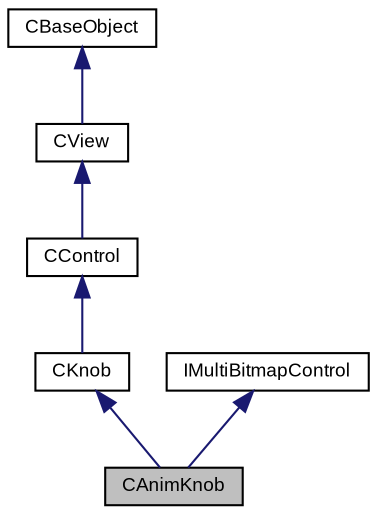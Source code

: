 digraph G
{
  bgcolor="transparent";
  edge [fontname="Arial",fontsize="9",labelfontname="Arial",labelfontsize="9"];
  node [fontname="Arial",fontsize="9",shape=record];
  Node1 [label="CAnimKnob",height=0.2,width=0.4,color="black", fillcolor="grey75", style="filled" fontcolor="black"];
  Node2 -> Node1 [dir=back,color="midnightblue",fontsize="9",style="solid",fontname="Arial"];
  Node2 [label="CKnob",height=0.2,width=0.4,color="black",URL="$class_c_knob.html",tooltip="a knob control"];
  Node3 -> Node2 [dir=back,color="midnightblue",fontsize="9",style="solid",fontname="Arial"];
  Node3 [label="CControl",height=0.2,width=0.4,color="black",URL="$class_c_control.html",tooltip="base class of all VSTGUI controls"];
  Node4 -> Node3 [dir=back,color="midnightblue",fontsize="9",style="solid",fontname="Arial"];
  Node4 [label="CView",height=0.2,width=0.4,color="black",URL="$class_c_view.html",tooltip="Base Class of all view objects."];
  Node5 -> Node4 [dir=back,color="midnightblue",fontsize="9",style="solid",fontname="Arial"];
  Node5 [label="CBaseObject",height=0.2,width=0.4,color="black",URL="$class_c_base_object.html",tooltip="Base Object with reference counter."];
  Node6 -> Node1 [dir=back,color="midnightblue",fontsize="9",style="solid",fontname="Arial"];
  Node6 [label="IMultiBitmapControl",height=0.2,width=0.4,color="black",URL="$class_i_multi_bitmap_control.html",tooltip="interface for controls with sub images"];
}
